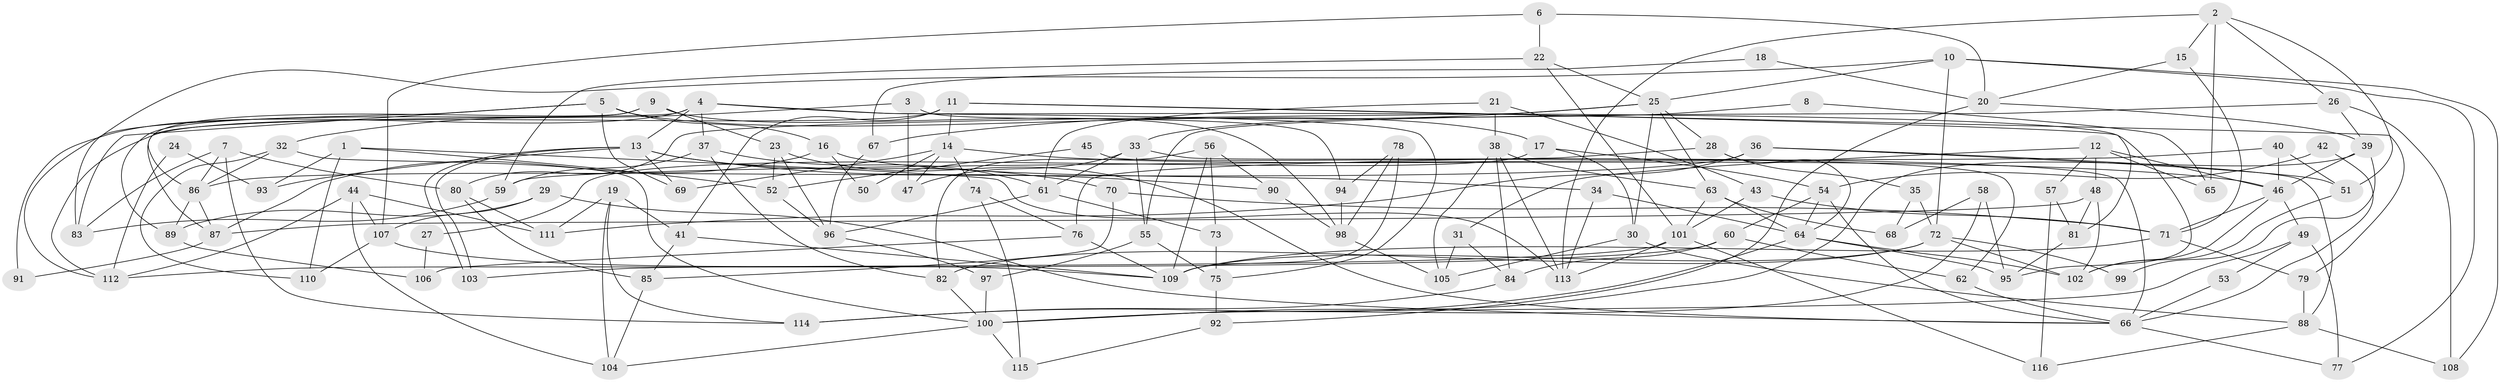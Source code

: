 // Generated by graph-tools (version 1.1) at 2025/50/03/09/25 03:50:03]
// undirected, 116 vertices, 232 edges
graph export_dot {
graph [start="1"]
  node [color=gray90,style=filled];
  1;
  2;
  3;
  4;
  5;
  6;
  7;
  8;
  9;
  10;
  11;
  12;
  13;
  14;
  15;
  16;
  17;
  18;
  19;
  20;
  21;
  22;
  23;
  24;
  25;
  26;
  27;
  28;
  29;
  30;
  31;
  32;
  33;
  34;
  35;
  36;
  37;
  38;
  39;
  40;
  41;
  42;
  43;
  44;
  45;
  46;
  47;
  48;
  49;
  50;
  51;
  52;
  53;
  54;
  55;
  56;
  57;
  58;
  59;
  60;
  61;
  62;
  63;
  64;
  65;
  66;
  67;
  68;
  69;
  70;
  71;
  72;
  73;
  74;
  75;
  76;
  77;
  78;
  79;
  80;
  81;
  82;
  83;
  84;
  85;
  86;
  87;
  88;
  89;
  90;
  91;
  92;
  93;
  94;
  95;
  96;
  97;
  98;
  99;
  100;
  101;
  102;
  103;
  104;
  105;
  106;
  107;
  108;
  109;
  110;
  111;
  112;
  113;
  114;
  115;
  116;
  1 -- 52;
  1 -- 113;
  1 -- 93;
  1 -- 110;
  2 -- 113;
  2 -- 51;
  2 -- 15;
  2 -- 26;
  2 -- 65;
  3 -- 32;
  3 -- 47;
  3 -- 94;
  4 -- 95;
  4 -- 13;
  4 -- 37;
  4 -- 75;
  4 -- 87;
  4 -- 91;
  5 -- 16;
  5 -- 83;
  5 -- 17;
  5 -- 69;
  5 -- 112;
  6 -- 22;
  6 -- 20;
  6 -- 107;
  7 -- 114;
  7 -- 80;
  7 -- 83;
  7 -- 86;
  8 -- 65;
  8 -- 33;
  9 -- 98;
  9 -- 86;
  9 -- 23;
  9 -- 89;
  10 -- 25;
  10 -- 72;
  10 -- 77;
  10 -- 83;
  10 -- 108;
  11 -- 41;
  11 -- 14;
  11 -- 79;
  11 -- 81;
  11 -- 112;
  12 -- 48;
  12 -- 57;
  12 -- 31;
  12 -- 46;
  12 -- 65;
  13 -- 90;
  13 -- 103;
  13 -- 103;
  13 -- 69;
  13 -- 70;
  13 -- 93;
  14 -- 46;
  14 -- 69;
  14 -- 47;
  14 -- 50;
  14 -- 74;
  15 -- 71;
  15 -- 20;
  16 -- 34;
  16 -- 87;
  16 -- 50;
  17 -- 54;
  17 -- 27;
  17 -- 30;
  18 -- 20;
  18 -- 67;
  19 -- 41;
  19 -- 111;
  19 -- 104;
  19 -- 114;
  20 -- 39;
  20 -- 92;
  21 -- 61;
  21 -- 38;
  21 -- 43;
  22 -- 101;
  22 -- 59;
  22 -- 25;
  23 -- 66;
  23 -- 52;
  23 -- 96;
  24 -- 93;
  24 -- 112;
  25 -- 80;
  25 -- 28;
  25 -- 30;
  25 -- 63;
  25 -- 67;
  26 -- 39;
  26 -- 55;
  26 -- 108;
  27 -- 106;
  28 -- 35;
  28 -- 64;
  28 -- 76;
  29 -- 66;
  29 -- 107;
  29 -- 89;
  30 -- 88;
  30 -- 105;
  31 -- 84;
  31 -- 105;
  32 -- 86;
  32 -- 100;
  32 -- 110;
  33 -- 61;
  33 -- 55;
  33 -- 47;
  33 -- 66;
  34 -- 113;
  34 -- 64;
  35 -- 72;
  35 -- 68;
  36 -- 86;
  36 -- 88;
  36 -- 51;
  36 -- 111;
  37 -- 59;
  37 -- 61;
  37 -- 82;
  38 -- 63;
  38 -- 105;
  38 -- 84;
  38 -- 113;
  39 -- 100;
  39 -- 46;
  39 -- 99;
  40 -- 51;
  40 -- 46;
  40 -- 59;
  41 -- 85;
  41 -- 109;
  42 -- 66;
  42 -- 54;
  43 -- 71;
  43 -- 101;
  44 -- 112;
  44 -- 107;
  44 -- 104;
  44 -- 111;
  45 -- 52;
  45 -- 62;
  46 -- 71;
  46 -- 49;
  46 -- 102;
  48 -- 102;
  48 -- 87;
  48 -- 81;
  49 -- 100;
  49 -- 53;
  49 -- 77;
  51 -- 102;
  52 -- 96;
  53 -- 66;
  54 -- 60;
  54 -- 66;
  54 -- 64;
  55 -- 75;
  55 -- 97;
  56 -- 109;
  56 -- 73;
  56 -- 82;
  56 -- 90;
  57 -- 81;
  57 -- 116;
  58 -- 100;
  58 -- 95;
  58 -- 68;
  59 -- 83;
  60 -- 84;
  60 -- 112;
  60 -- 62;
  61 -- 96;
  61 -- 73;
  62 -- 66;
  63 -- 64;
  63 -- 68;
  63 -- 101;
  64 -- 95;
  64 -- 102;
  64 -- 114;
  66 -- 77;
  67 -- 96;
  70 -- 71;
  70 -- 85;
  71 -- 79;
  71 -- 109;
  72 -- 102;
  72 -- 82;
  72 -- 99;
  72 -- 109;
  73 -- 75;
  74 -- 76;
  74 -- 115;
  75 -- 92;
  76 -- 109;
  76 -- 106;
  78 -- 109;
  78 -- 98;
  78 -- 94;
  79 -- 88;
  80 -- 111;
  80 -- 85;
  81 -- 95;
  82 -- 100;
  84 -- 114;
  85 -- 104;
  86 -- 89;
  86 -- 87;
  87 -- 91;
  88 -- 108;
  88 -- 116;
  89 -- 106;
  90 -- 98;
  92 -- 115;
  94 -- 98;
  96 -- 97;
  97 -- 100;
  98 -- 105;
  100 -- 104;
  100 -- 115;
  101 -- 103;
  101 -- 113;
  101 -- 116;
  107 -- 110;
  107 -- 109;
}
